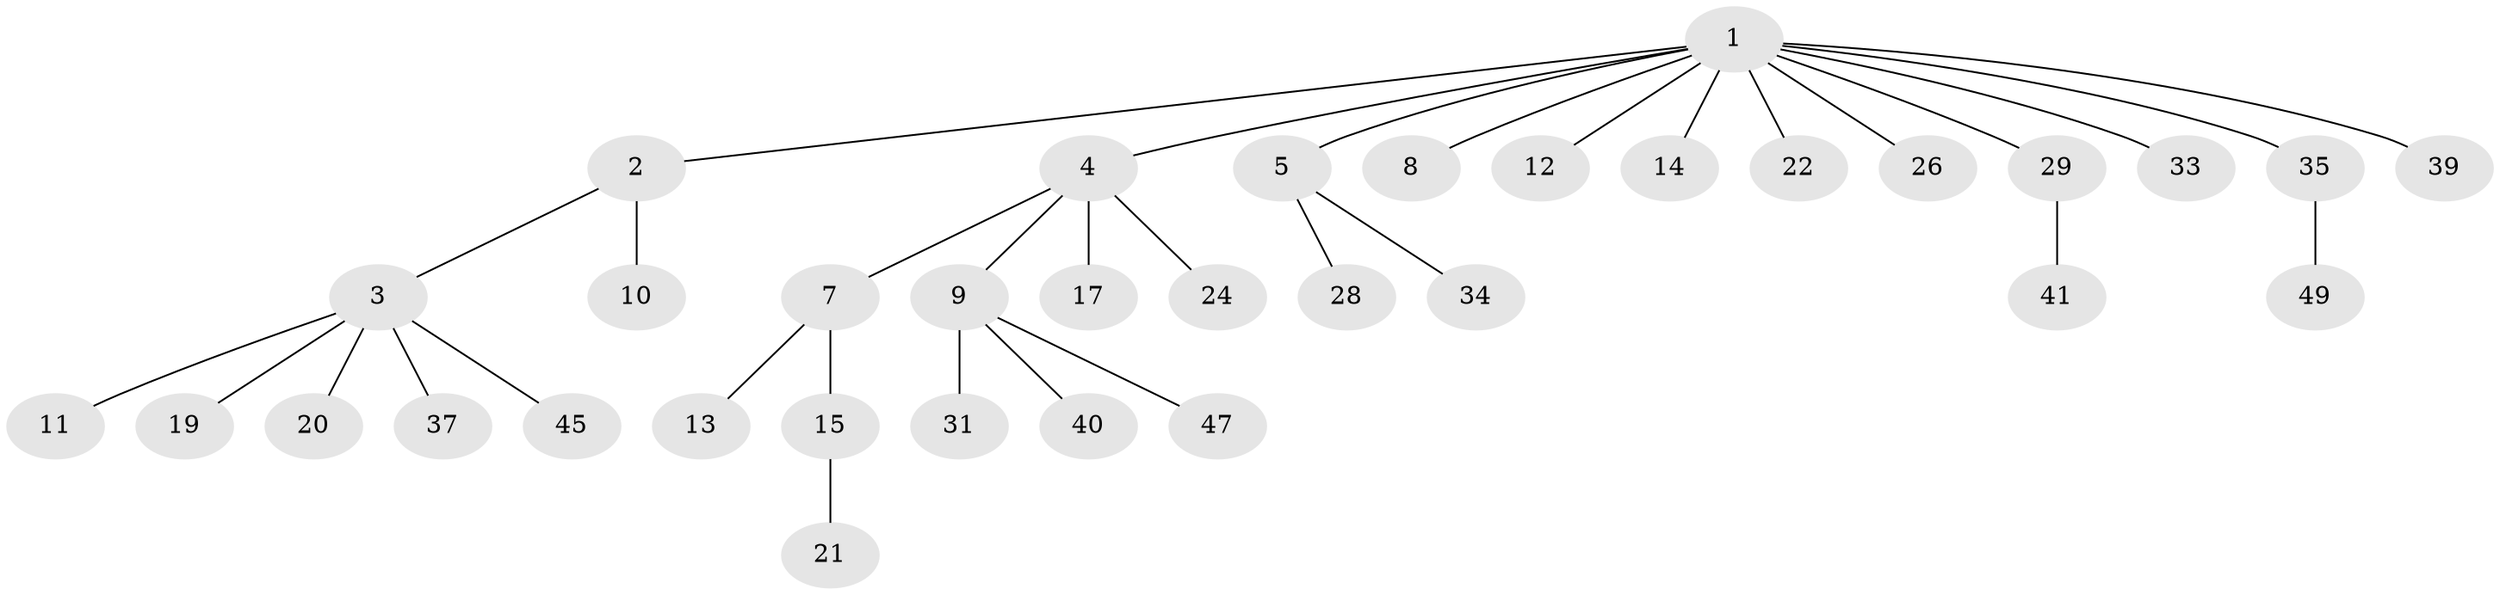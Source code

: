 // Generated by graph-tools (version 1.1) at 2025/52/02/27/25 19:52:10]
// undirected, 34 vertices, 33 edges
graph export_dot {
graph [start="1"]
  node [color=gray90,style=filled];
  1 [super="+6"];
  2;
  3 [super="+18"];
  4;
  5 [super="+44"];
  7 [super="+32"];
  8 [super="+46"];
  9 [super="+16"];
  10 [super="+42"];
  11;
  12;
  13 [super="+27"];
  14;
  15;
  17 [super="+23"];
  19;
  20;
  21 [super="+36"];
  22 [super="+25"];
  24 [super="+50"];
  26;
  28;
  29 [super="+30"];
  31;
  33;
  34;
  35 [super="+48"];
  37 [super="+38"];
  39;
  40;
  41 [super="+43"];
  45;
  47;
  49;
  1 -- 2;
  1 -- 4;
  1 -- 5;
  1 -- 12;
  1 -- 22;
  1 -- 26;
  1 -- 29;
  1 -- 35;
  1 -- 39;
  1 -- 8;
  1 -- 14;
  1 -- 33;
  2 -- 3;
  2 -- 10;
  3 -- 11;
  3 -- 19;
  3 -- 37;
  3 -- 20;
  3 -- 45;
  4 -- 7;
  4 -- 9;
  4 -- 17;
  4 -- 24;
  5 -- 28;
  5 -- 34;
  7 -- 13;
  7 -- 15;
  9 -- 31;
  9 -- 40;
  9 -- 47;
  15 -- 21;
  29 -- 41;
  35 -- 49;
}
